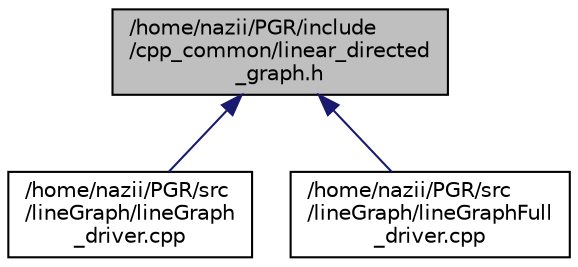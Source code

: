 digraph "/home/nazii/PGR/include/cpp_common/linear_directed_graph.h"
{
  edge [fontname="Helvetica",fontsize="10",labelfontname="Helvetica",labelfontsize="10"];
  node [fontname="Helvetica",fontsize="10",shape=record];
  Node11 [label="/home/nazii/PGR/include\l/cpp_common/linear_directed\l_graph.h",height=0.2,width=0.4,color="black", fillcolor="grey75", style="filled", fontcolor="black"];
  Node11 -> Node12 [dir="back",color="midnightblue",fontsize="10",style="solid",fontname="Helvetica"];
  Node12 [label="/home/nazii/PGR/src\l/lineGraph/lineGraph\l_driver.cpp",height=0.2,width=0.4,color="black", fillcolor="white", style="filled",URL="$lineGraph__driver_8cpp.html"];
  Node11 -> Node13 [dir="back",color="midnightblue",fontsize="10",style="solid",fontname="Helvetica"];
  Node13 [label="/home/nazii/PGR/src\l/lineGraph/lineGraphFull\l_driver.cpp",height=0.2,width=0.4,color="black", fillcolor="white", style="filled",URL="$lineGraphFull__driver_8cpp.html"];
}
